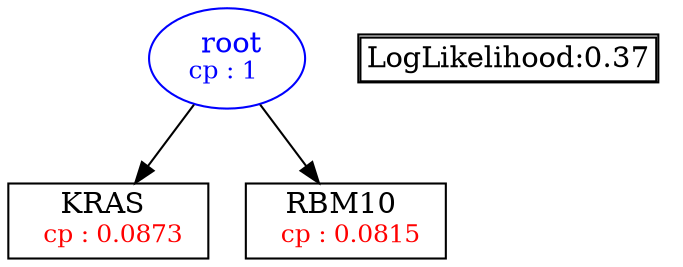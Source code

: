 digraph tree {
    "root" [label=<<font color='Blue'> root</font><br/><font color='Blue' POINT-SIZE='12'>cp : 1 </font>>, shape=oval, color=Blue];
    "S1" [label =<KRAS <br/> <font color='Red' POINT-SIZE='12'> cp : 0.0873 </font>>, shape=box];
    "S2" [label =<RBM10 <br/> <font color='Red' POINT-SIZE='12'> cp : 0.0815 </font>>, shape=box];
    "root" -> "S1";
    "root" -> "S2";

    node[shape=plaintext]
    fontsize="10"
    struct1 [label=
    <<TABLE BORDER="1" CELLBORDER="1" CELLSPACING="0" >
    <TR><TD ALIGN="LEFT">LogLikelihood:0.37</TD></TR>
    </TABLE>>];

}
